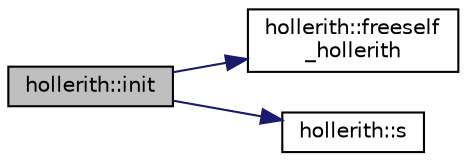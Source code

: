 digraph "hollerith::init"
{
  edge [fontname="Helvetica",fontsize="10",labelfontname="Helvetica",labelfontsize="10"];
  node [fontname="Helvetica",fontsize="10",shape=record];
  rankdir="LR";
  Node547 [label="hollerith::init",height=0.2,width=0.4,color="black", fillcolor="grey75", style="filled", fontcolor="black"];
  Node547 -> Node548 [color="midnightblue",fontsize="10",style="solid",fontname="Helvetica"];
  Node548 [label="hollerith::freeself\l_hollerith",height=0.2,width=0.4,color="black", fillcolor="white", style="filled",URL="$d8/d99/classhollerith.html#a240d1b30780c9e09323d0b3ad5e2d1f7"];
  Node547 -> Node549 [color="midnightblue",fontsize="10",style="solid",fontname="Helvetica"];
  Node549 [label="hollerith::s",height=0.2,width=0.4,color="black", fillcolor="white", style="filled",URL="$d8/d99/classhollerith.html#af61fce2d06f211b25fe3838e4dfee77a"];
}
